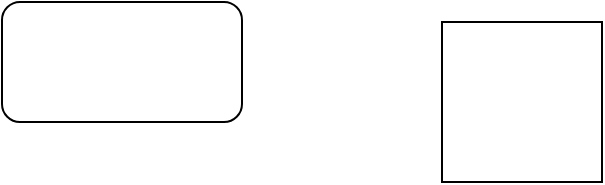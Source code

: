 <mxfile>
    <diagram id="cX9zGX05qSYxDE6QwsYo" name="第 1 页">
        <mxGraphModel dx="764" dy="575" grid="1" gridSize="10" guides="1" tooltips="1" connect="1" arrows="1" fold="1" page="1" pageScale="1" pageWidth="827" pageHeight="1169" math="0" shadow="0">
            <root>
                <mxCell id="0"/>
                <mxCell id="1" parent="0"/>
                <mxCell id="2" value="" style="rounded=1;whiteSpace=wrap;html=1;" vertex="1" parent="1">
                    <mxGeometry x="190" y="110" width="120" height="60" as="geometry"/>
                </mxCell>
                <mxCell id="3" value="" style="whiteSpace=wrap;html=1;aspect=fixed;" vertex="1" parent="1">
                    <mxGeometry x="410" y="120" width="80" height="80" as="geometry"/>
                </mxCell>
            </root>
        </mxGraphModel>
    </diagram>
</mxfile>